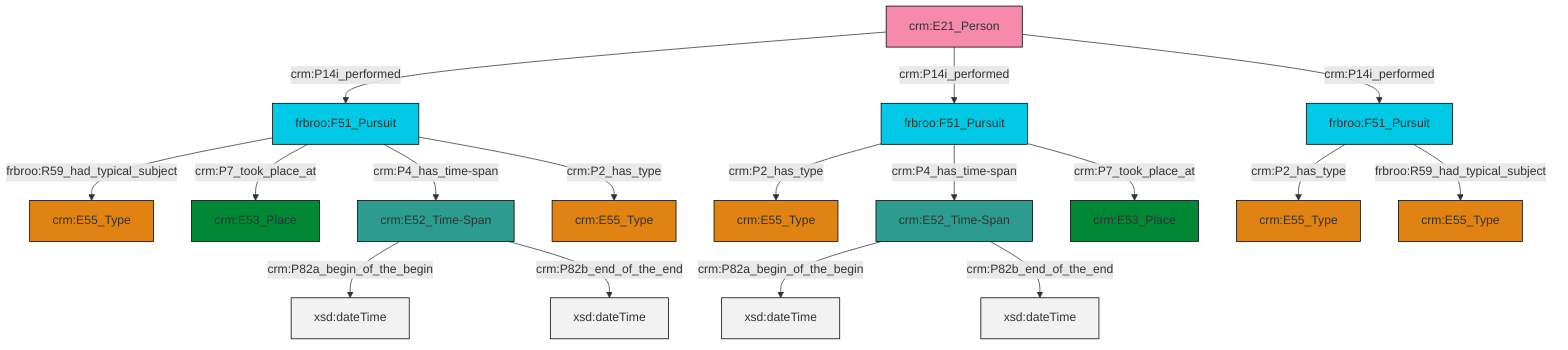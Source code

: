 graph TD
classDef Literal fill:#f2f2f2,stroke:#000000;
classDef CRM_Entity fill:#FFFFFF,stroke:#000000;
classDef Temporal_Entity fill:#00C9E6, stroke:#000000;
classDef Type fill:#E18312, stroke:#000000;
classDef Time-Span fill:#2C9C91, stroke:#000000;
classDef Appellation fill:#FFEB7F, stroke:#000000;
classDef Place fill:#008836, stroke:#000000;
classDef Persistent_Item fill:#B266B2, stroke:#000000;
classDef Conceptual_Object fill:#FFD700, stroke:#000000;
classDef Physical_Thing fill:#D2B48C, stroke:#000000;
classDef Actor fill:#f58aad, stroke:#000000;
classDef PC_Classes fill:#4ce600, stroke:#000000;
classDef Multi fill:#cccccc,stroke:#000000;

0["crm:E52_Time-Span"]:::Time-Span -->|crm:P82a_begin_of_the_begin| 1[xsd:dateTime]:::Literal
7["frbroo:F51_Pursuit"]:::Temporal_Entity -->|crm:P2_has_type| 5["crm:E55_Type"]:::Type
10["frbroo:F51_Pursuit"]:::Temporal_Entity -->|frbroo:R59_had_typical_subject| 11["crm:E55_Type"]:::Type
10["frbroo:F51_Pursuit"]:::Temporal_Entity -->|crm:P7_took_place_at| 13["crm:E53_Place"]:::Place
7["frbroo:F51_Pursuit"]:::Temporal_Entity -->|frbroo:R59_had_typical_subject| 14["crm:E55_Type"]:::Type
15["crm:E21_Person"]:::Actor -->|crm:P14i_performed| 10["frbroo:F51_Pursuit"]:::Temporal_Entity
19["frbroo:F51_Pursuit"]:::Temporal_Entity -->|crm:P2_has_type| 20["crm:E55_Type"]:::Type
15["crm:E21_Person"]:::Actor -->|crm:P14i_performed| 19["frbroo:F51_Pursuit"]:::Temporal_Entity
19["frbroo:F51_Pursuit"]:::Temporal_Entity -->|crm:P4_has_time-span| 0["crm:E52_Time-Span"]:::Time-Span
10["frbroo:F51_Pursuit"]:::Temporal_Entity -->|crm:P4_has_time-span| 3["crm:E52_Time-Span"]:::Time-Span
3["crm:E52_Time-Span"]:::Time-Span -->|crm:P82a_begin_of_the_begin| 25[xsd:dateTime]:::Literal
15["crm:E21_Person"]:::Actor -->|crm:P14i_performed| 7["frbroo:F51_Pursuit"]:::Temporal_Entity
19["frbroo:F51_Pursuit"]:::Temporal_Entity -->|crm:P7_took_place_at| 27["crm:E53_Place"]:::Place
10["frbroo:F51_Pursuit"]:::Temporal_Entity -->|crm:P2_has_type| 8["crm:E55_Type"]:::Type
3["crm:E52_Time-Span"]:::Time-Span -->|crm:P82b_end_of_the_end| 30[xsd:dateTime]:::Literal
0["crm:E52_Time-Span"]:::Time-Span -->|crm:P82b_end_of_the_end| 31[xsd:dateTime]:::Literal
